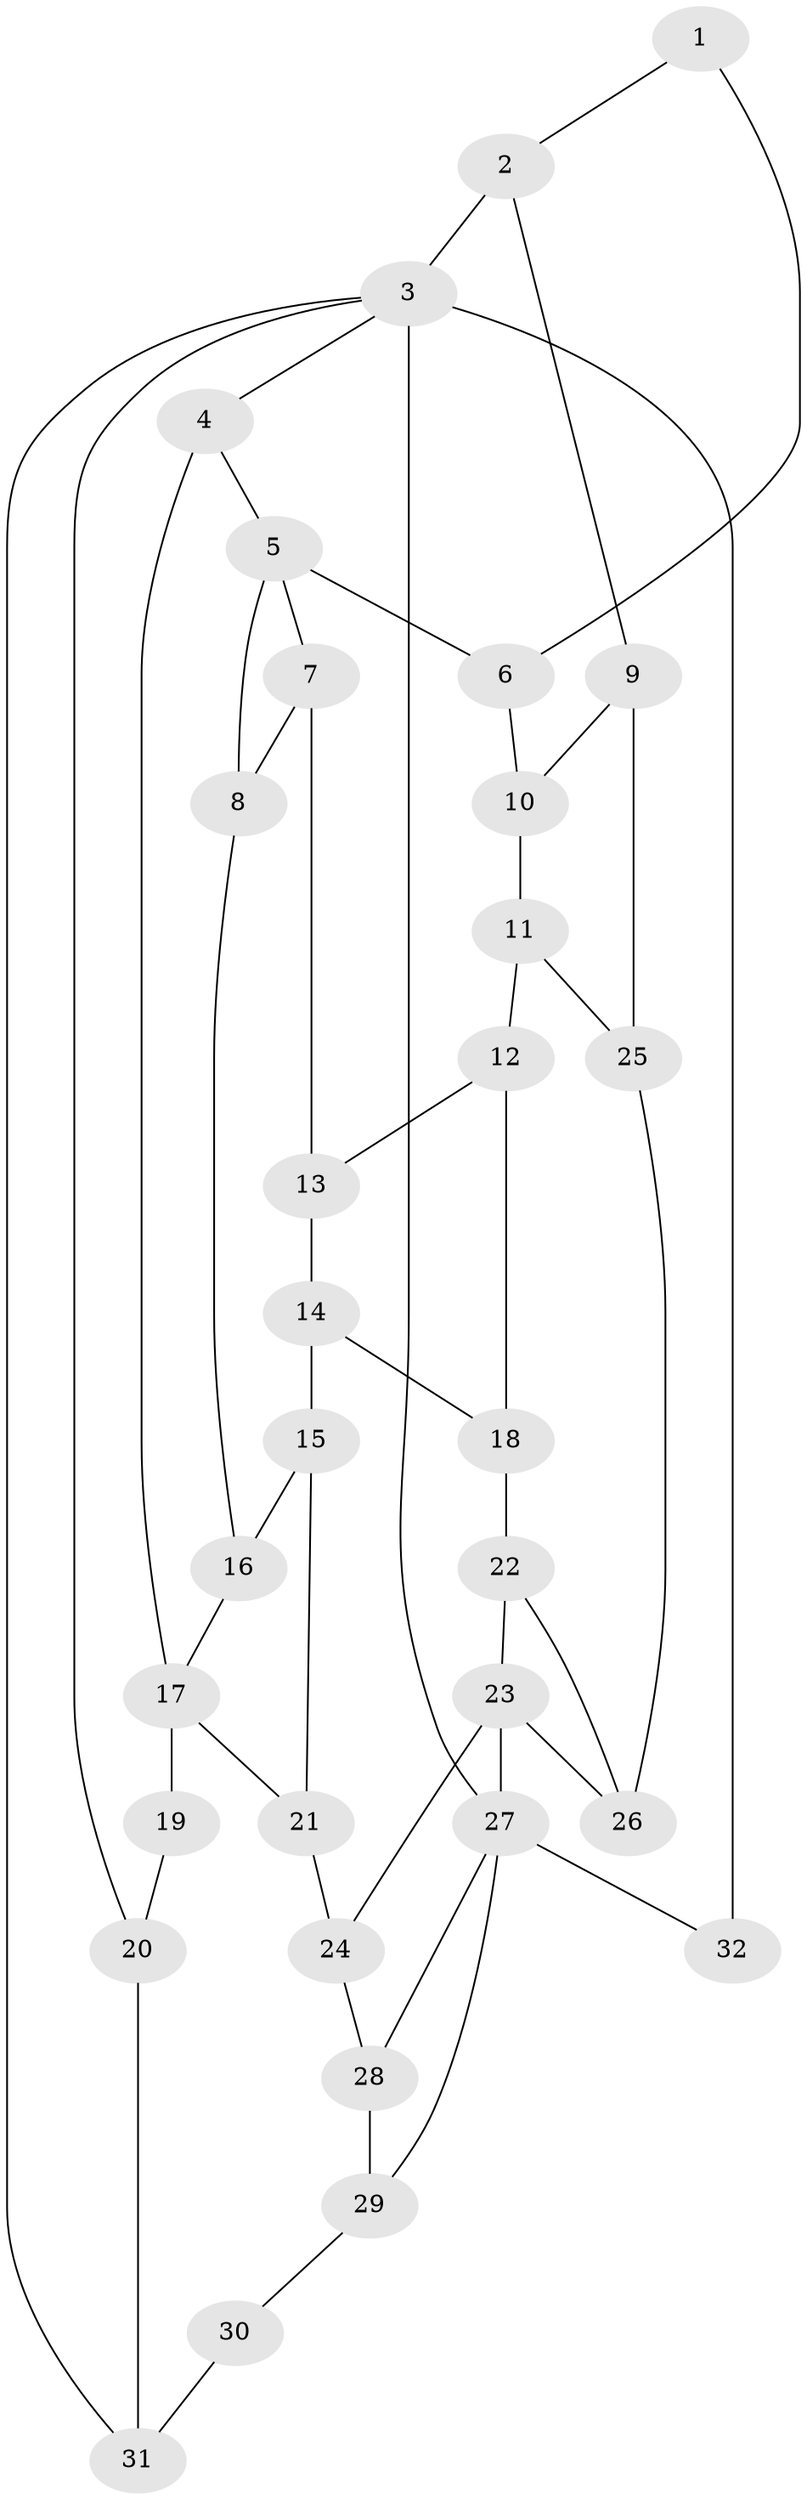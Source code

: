// original degree distribution, {3: 0.038461538461538464, 5: 0.4230769230769231, 4: 0.28846153846153844, 6: 0.25}
// Generated by graph-tools (version 1.1) at 2025/54/03/04/25 22:54:14]
// undirected, 32 vertices, 50 edges
graph export_dot {
  node [color=gray90,style=filled];
  1;
  2;
  3;
  4;
  5;
  6;
  7;
  8;
  9;
  10;
  11;
  12;
  13;
  14;
  15;
  16;
  17;
  18;
  19;
  20;
  21;
  22;
  23;
  24;
  25;
  26;
  27;
  28;
  29;
  30;
  31;
  32;
  1 -- 2 [weight=1.0];
  1 -- 6 [weight=1.0];
  2 -- 3 [weight=2.0];
  2 -- 9 [weight=1.0];
  3 -- 4 [weight=1.0];
  3 -- 20 [weight=1.0];
  3 -- 27 [weight=1.0];
  3 -- 31 [weight=2.0];
  3 -- 32 [weight=2.0];
  4 -- 5 [weight=1.0];
  4 -- 17 [weight=2.0];
  5 -- 6 [weight=1.0];
  5 -- 7 [weight=1.0];
  5 -- 8 [weight=1.0];
  6 -- 10 [weight=1.0];
  7 -- 8 [weight=1.0];
  7 -- 13 [weight=1.0];
  8 -- 16 [weight=1.0];
  9 -- 10 [weight=1.0];
  9 -- 25 [weight=1.0];
  10 -- 11 [weight=1.0];
  11 -- 12 [weight=1.0];
  11 -- 25 [weight=1.0];
  12 -- 13 [weight=1.0];
  12 -- 18 [weight=1.0];
  13 -- 14 [weight=1.0];
  14 -- 15 [weight=1.0];
  14 -- 18 [weight=1.0];
  15 -- 16 [weight=1.0];
  15 -- 21 [weight=1.0];
  16 -- 17 [weight=1.0];
  17 -- 19 [weight=2.0];
  17 -- 21 [weight=1.0];
  18 -- 22 [weight=1.0];
  19 -- 20 [weight=2.0];
  20 -- 31 [weight=2.0];
  21 -- 24 [weight=1.0];
  22 -- 23 [weight=1.0];
  22 -- 26 [weight=1.0];
  23 -- 24 [weight=1.0];
  23 -- 26 [weight=1.0];
  23 -- 27 [weight=2.0];
  24 -- 28 [weight=1.0];
  25 -- 26 [weight=1.0];
  27 -- 28 [weight=1.0];
  27 -- 29 [weight=1.0];
  27 -- 32 [weight=1.0];
  28 -- 29 [weight=1.0];
  29 -- 30 [weight=1.0];
  30 -- 31 [weight=2.0];
}
